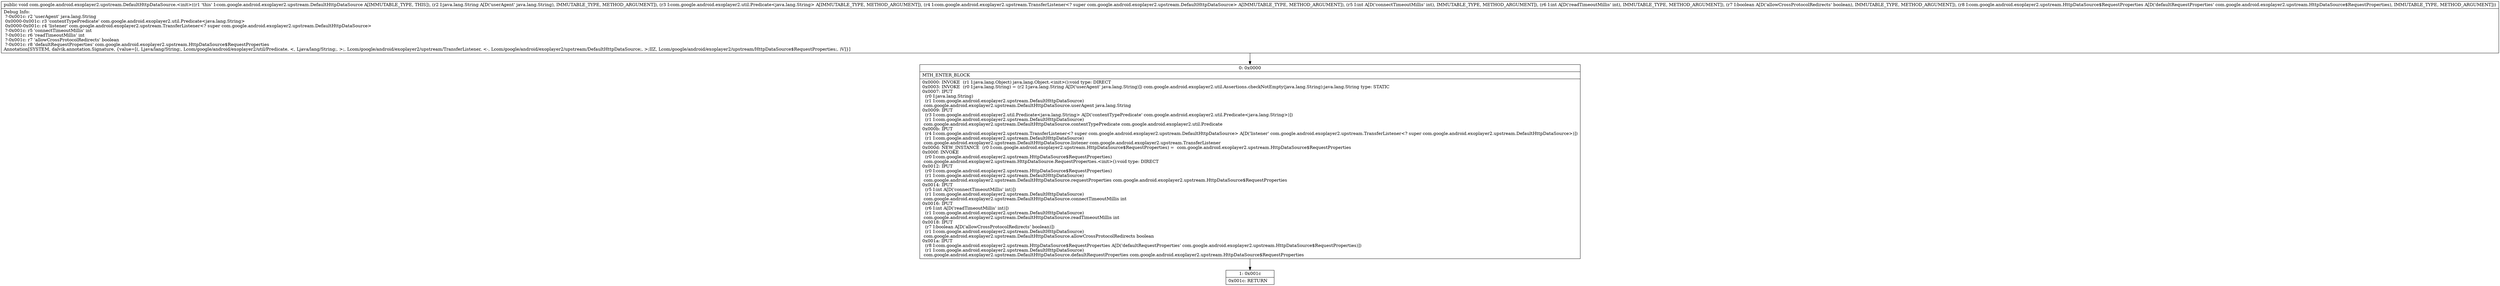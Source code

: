 digraph "CFG forcom.google.android.exoplayer2.upstream.DefaultHttpDataSource.\<init\>(Ljava\/lang\/String;Lcom\/google\/android\/exoplayer2\/util\/Predicate;Lcom\/google\/android\/exoplayer2\/upstream\/TransferListener;IIZLcom\/google\/android\/exoplayer2\/upstream\/HttpDataSource$RequestProperties;)V" {
Node_0 [shape=record,label="{0\:\ 0x0000|MTH_ENTER_BLOCK\l|0x0000: INVOKE  (r1 I:java.lang.Object) java.lang.Object.\<init\>():void type: DIRECT \l0x0003: INVOKE  (r0 I:java.lang.String) = (r2 I:java.lang.String A[D('userAgent' java.lang.String)]) com.google.android.exoplayer2.util.Assertions.checkNotEmpty(java.lang.String):java.lang.String type: STATIC \l0x0007: IPUT  \l  (r0 I:java.lang.String)\l  (r1 I:com.google.android.exoplayer2.upstream.DefaultHttpDataSource)\l com.google.android.exoplayer2.upstream.DefaultHttpDataSource.userAgent java.lang.String \l0x0009: IPUT  \l  (r3 I:com.google.android.exoplayer2.util.Predicate\<java.lang.String\> A[D('contentTypePredicate' com.google.android.exoplayer2.util.Predicate\<java.lang.String\>)])\l  (r1 I:com.google.android.exoplayer2.upstream.DefaultHttpDataSource)\l com.google.android.exoplayer2.upstream.DefaultHttpDataSource.contentTypePredicate com.google.android.exoplayer2.util.Predicate \l0x000b: IPUT  \l  (r4 I:com.google.android.exoplayer2.upstream.TransferListener\<? super com.google.android.exoplayer2.upstream.DefaultHttpDataSource\> A[D('listener' com.google.android.exoplayer2.upstream.TransferListener\<? super com.google.android.exoplayer2.upstream.DefaultHttpDataSource\>)])\l  (r1 I:com.google.android.exoplayer2.upstream.DefaultHttpDataSource)\l com.google.android.exoplayer2.upstream.DefaultHttpDataSource.listener com.google.android.exoplayer2.upstream.TransferListener \l0x000d: NEW_INSTANCE  (r0 I:com.google.android.exoplayer2.upstream.HttpDataSource$RequestProperties) =  com.google.android.exoplayer2.upstream.HttpDataSource$RequestProperties \l0x000f: INVOKE  \l  (r0 I:com.google.android.exoplayer2.upstream.HttpDataSource$RequestProperties)\l com.google.android.exoplayer2.upstream.HttpDataSource.RequestProperties.\<init\>():void type: DIRECT \l0x0012: IPUT  \l  (r0 I:com.google.android.exoplayer2.upstream.HttpDataSource$RequestProperties)\l  (r1 I:com.google.android.exoplayer2.upstream.DefaultHttpDataSource)\l com.google.android.exoplayer2.upstream.DefaultHttpDataSource.requestProperties com.google.android.exoplayer2.upstream.HttpDataSource$RequestProperties \l0x0014: IPUT  \l  (r5 I:int A[D('connectTimeoutMillis' int)])\l  (r1 I:com.google.android.exoplayer2.upstream.DefaultHttpDataSource)\l com.google.android.exoplayer2.upstream.DefaultHttpDataSource.connectTimeoutMillis int \l0x0016: IPUT  \l  (r6 I:int A[D('readTimeoutMillis' int)])\l  (r1 I:com.google.android.exoplayer2.upstream.DefaultHttpDataSource)\l com.google.android.exoplayer2.upstream.DefaultHttpDataSource.readTimeoutMillis int \l0x0018: IPUT  \l  (r7 I:boolean A[D('allowCrossProtocolRedirects' boolean)])\l  (r1 I:com.google.android.exoplayer2.upstream.DefaultHttpDataSource)\l com.google.android.exoplayer2.upstream.DefaultHttpDataSource.allowCrossProtocolRedirects boolean \l0x001a: IPUT  \l  (r8 I:com.google.android.exoplayer2.upstream.HttpDataSource$RequestProperties A[D('defaultRequestProperties' com.google.android.exoplayer2.upstream.HttpDataSource$RequestProperties)])\l  (r1 I:com.google.android.exoplayer2.upstream.DefaultHttpDataSource)\l com.google.android.exoplayer2.upstream.DefaultHttpDataSource.defaultRequestProperties com.google.android.exoplayer2.upstream.HttpDataSource$RequestProperties \l}"];
Node_1 [shape=record,label="{1\:\ 0x001c|0x001c: RETURN   \l}"];
MethodNode[shape=record,label="{public void com.google.android.exoplayer2.upstream.DefaultHttpDataSource.\<init\>((r1 'this' I:com.google.android.exoplayer2.upstream.DefaultHttpDataSource A[IMMUTABLE_TYPE, THIS]), (r2 I:java.lang.String A[D('userAgent' java.lang.String), IMMUTABLE_TYPE, METHOD_ARGUMENT]), (r3 I:com.google.android.exoplayer2.util.Predicate\<java.lang.String\> A[IMMUTABLE_TYPE, METHOD_ARGUMENT]), (r4 I:com.google.android.exoplayer2.upstream.TransferListener\<? super com.google.android.exoplayer2.upstream.DefaultHttpDataSource\> A[IMMUTABLE_TYPE, METHOD_ARGUMENT]), (r5 I:int A[D('connectTimeoutMillis' int), IMMUTABLE_TYPE, METHOD_ARGUMENT]), (r6 I:int A[D('readTimeoutMillis' int), IMMUTABLE_TYPE, METHOD_ARGUMENT]), (r7 I:boolean A[D('allowCrossProtocolRedirects' boolean), IMMUTABLE_TYPE, METHOD_ARGUMENT]), (r8 I:com.google.android.exoplayer2.upstream.HttpDataSource$RequestProperties A[D('defaultRequestProperties' com.google.android.exoplayer2.upstream.HttpDataSource$RequestProperties), IMMUTABLE_TYPE, METHOD_ARGUMENT]))  | Debug Info:\l  ?\-0x001c: r2 'userAgent' java.lang.String\l  0x0000\-0x001c: r3 'contentTypePredicate' com.google.android.exoplayer2.util.Predicate\<java.lang.String\>\l  0x0000\-0x001c: r4 'listener' com.google.android.exoplayer2.upstream.TransferListener\<? super com.google.android.exoplayer2.upstream.DefaultHttpDataSource\>\l  ?\-0x001c: r5 'connectTimeoutMillis' int\l  ?\-0x001c: r6 'readTimeoutMillis' int\l  ?\-0x001c: r7 'allowCrossProtocolRedirects' boolean\l  ?\-0x001c: r8 'defaultRequestProperties' com.google.android.exoplayer2.upstream.HttpDataSource$RequestProperties\lAnnotation[SYSTEM, dalvik.annotation.Signature, \{value=[(, Ljava\/lang\/String;, Lcom\/google\/android\/exoplayer2\/util\/Predicate, \<, Ljava\/lang\/String;, \>;, Lcom\/google\/android\/exoplayer2\/upstream\/TransferListener, \<\-, Lcom\/google\/android\/exoplayer2\/upstream\/DefaultHttpDataSource;, \>;IIZ, Lcom\/google\/android\/exoplayer2\/upstream\/HttpDataSource$RequestProperties;, )V]\}]\l}"];
MethodNode -> Node_0;
Node_0 -> Node_1;
}

